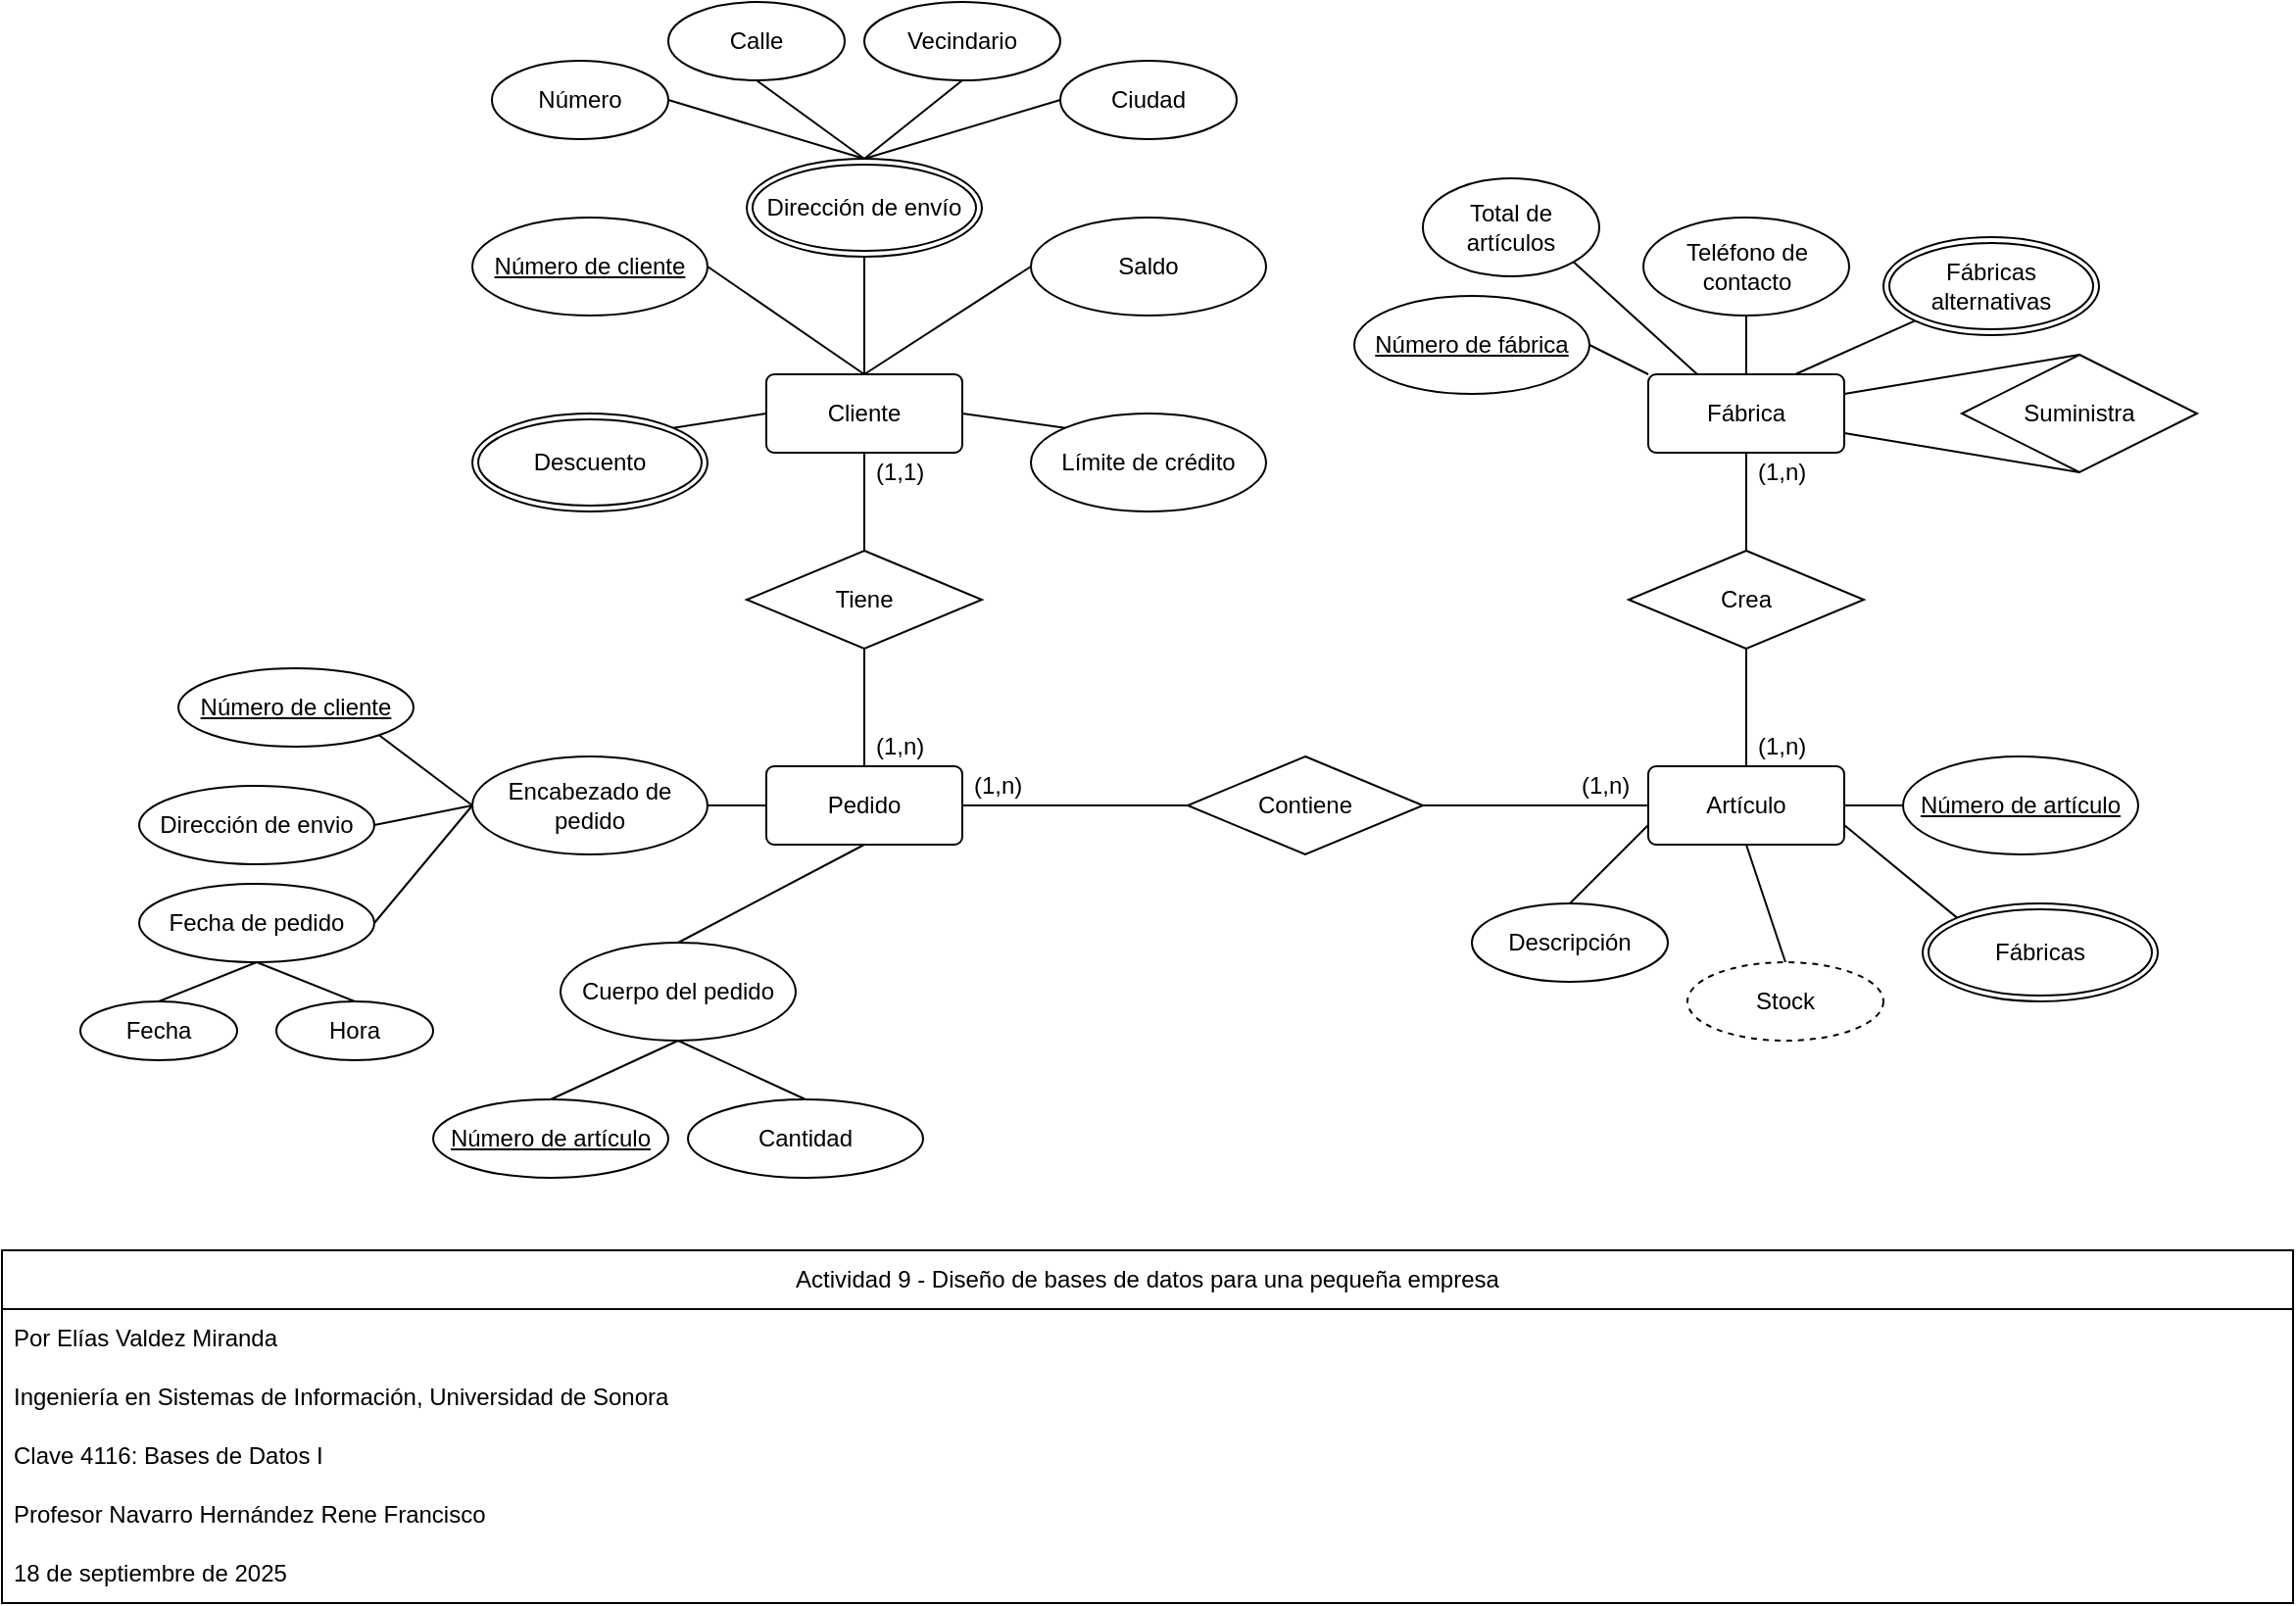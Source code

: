 <mxfile version="28.1.2">
  <diagram name="Página-1" id="q9wKB2y8I9tIrR55UYk9">
    <mxGraphModel dx="1281" dy="770" grid="1" gridSize="10" guides="1" tooltips="1" connect="1" arrows="1" fold="1" page="1" pageScale="1" pageWidth="1169" pageHeight="827" math="0" shadow="0">
      <root>
        <mxCell id="0" />
        <mxCell id="1" parent="0" />
        <mxCell id="KSBKpyr5LSnVgIoycmXs-1" value="Actividad 9 - Diseño de bases de datos para una pequeña empresa" style="swimlane;fontStyle=0;childLayout=stackLayout;horizontal=1;startSize=30;horizontalStack=0;resizeParent=1;resizeParentMax=0;resizeLast=0;collapsible=1;marginBottom=0;whiteSpace=wrap;html=1;" parent="1" vertex="1">
          <mxGeometry y="647" width="1169" height="180" as="geometry" />
        </mxCell>
        <mxCell id="KSBKpyr5LSnVgIoycmXs-2" value="Por Elías Valdez Miranda" style="text;strokeColor=none;fillColor=none;align=left;verticalAlign=middle;spacingLeft=4;spacingRight=4;overflow=hidden;points=[[0,0.5],[1,0.5]];portConstraint=eastwest;rotatable=0;whiteSpace=wrap;html=1;" parent="KSBKpyr5LSnVgIoycmXs-1" vertex="1">
          <mxGeometry y="30" width="1169" height="30" as="geometry" />
        </mxCell>
        <mxCell id="KSBKpyr5LSnVgIoycmXs-3" value="Ingeniería en Sistemas de Información, Universidad de Sonora" style="text;strokeColor=none;fillColor=none;align=left;verticalAlign=middle;spacingLeft=4;spacingRight=4;overflow=hidden;points=[[0,0.5],[1,0.5]];portConstraint=eastwest;rotatable=0;whiteSpace=wrap;html=1;" parent="KSBKpyr5LSnVgIoycmXs-1" vertex="1">
          <mxGeometry y="60" width="1169" height="30" as="geometry" />
        </mxCell>
        <mxCell id="KSBKpyr5LSnVgIoycmXs-4" value="Clave 4116: Bases de Datos I" style="text;strokeColor=none;fillColor=none;align=left;verticalAlign=middle;spacingLeft=4;spacingRight=4;overflow=hidden;points=[[0,0.5],[1,0.5]];portConstraint=eastwest;rotatable=0;whiteSpace=wrap;html=1;" parent="KSBKpyr5LSnVgIoycmXs-1" vertex="1">
          <mxGeometry y="90" width="1169" height="30" as="geometry" />
        </mxCell>
        <mxCell id="KSBKpyr5LSnVgIoycmXs-5" value="Profesor Navarro Hernández Rene Francisco" style="text;strokeColor=none;fillColor=none;align=left;verticalAlign=middle;spacingLeft=4;spacingRight=4;overflow=hidden;points=[[0,0.5],[1,0.5]];portConstraint=eastwest;rotatable=0;whiteSpace=wrap;html=1;" parent="KSBKpyr5LSnVgIoycmXs-1" vertex="1">
          <mxGeometry y="120" width="1169" height="30" as="geometry" />
        </mxCell>
        <mxCell id="KSBKpyr5LSnVgIoycmXs-6" value="18 de septiembre de 2025" style="text;strokeColor=none;fillColor=none;align=left;verticalAlign=middle;spacingLeft=4;spacingRight=4;overflow=hidden;points=[[0,0.5],[1,0.5]];portConstraint=eastwest;rotatable=0;whiteSpace=wrap;html=1;" parent="KSBKpyr5LSnVgIoycmXs-1" vertex="1">
          <mxGeometry y="150" width="1169" height="30" as="geometry" />
        </mxCell>
        <mxCell id="FS9AGndfqr0U76EZq8IF-3" value="Cliente" style="rounded=1;arcSize=10;whiteSpace=wrap;html=1;align=center;" parent="1" vertex="1">
          <mxGeometry x="390" y="200" width="100" height="40" as="geometry" />
        </mxCell>
        <mxCell id="FS9AGndfqr0U76EZq8IF-4" value="Artículo" style="rounded=1;arcSize=10;whiteSpace=wrap;html=1;align=center;" parent="1" vertex="1">
          <mxGeometry x="840" y="400" width="100" height="40" as="geometry" />
        </mxCell>
        <mxCell id="FS9AGndfqr0U76EZq8IF-5" value="Pedido" style="rounded=1;arcSize=10;whiteSpace=wrap;html=1;align=center;" parent="1" vertex="1">
          <mxGeometry x="390" y="400" width="100" height="40" as="geometry" />
        </mxCell>
        <mxCell id="FS9AGndfqr0U76EZq8IF-6" value="Fábrica" style="rounded=1;arcSize=10;whiteSpace=wrap;html=1;align=center;" parent="1" vertex="1">
          <mxGeometry x="840" y="200" width="100" height="40" as="geometry" />
        </mxCell>
        <mxCell id="FS9AGndfqr0U76EZq8IF-8" value="Número de cliente" style="ellipse;whiteSpace=wrap;html=1;align=center;fontStyle=4;" parent="1" vertex="1">
          <mxGeometry x="240" y="120" width="120" height="50" as="geometry" />
        </mxCell>
        <mxCell id="FS9AGndfqr0U76EZq8IF-10" value="Vecindario" style="ellipse;whiteSpace=wrap;html=1;align=center;" parent="1" vertex="1">
          <mxGeometry x="440" y="10" width="100" height="40" as="geometry" />
        </mxCell>
        <mxCell id="FS9AGndfqr0U76EZq8IF-11" value="Calle" style="ellipse;whiteSpace=wrap;html=1;align=center;" parent="1" vertex="1">
          <mxGeometry x="340" y="10" width="90" height="40" as="geometry" />
        </mxCell>
        <mxCell id="FS9AGndfqr0U76EZq8IF-12" value="Ciudad" style="ellipse;whiteSpace=wrap;html=1;align=center;" parent="1" vertex="1">
          <mxGeometry x="540" y="40" width="90" height="40" as="geometry" />
        </mxCell>
        <mxCell id="FS9AGndfqr0U76EZq8IF-13" value="Número" style="ellipse;whiteSpace=wrap;html=1;align=center;" parent="1" vertex="1">
          <mxGeometry x="250" y="40" width="90" height="40" as="geometry" />
        </mxCell>
        <mxCell id="FS9AGndfqr0U76EZq8IF-15" value="Dirección de envío" style="ellipse;shape=doubleEllipse;margin=3;whiteSpace=wrap;html=1;align=center;" parent="1" vertex="1">
          <mxGeometry x="380" y="90" width="120" height="50" as="geometry" />
        </mxCell>
        <mxCell id="FS9AGndfqr0U76EZq8IF-16" value="Saldo" style="ellipse;whiteSpace=wrap;html=1;align=center;" parent="1" vertex="1">
          <mxGeometry x="525" y="120" width="120" height="50" as="geometry" />
        </mxCell>
        <mxCell id="FS9AGndfqr0U76EZq8IF-18" value="" style="endArrow=none;html=1;rounded=0;exitX=0.5;exitY=0;exitDx=0;exitDy=0;entryX=0.5;entryY=1;entryDx=0;entryDy=0;" parent="1" source="FS9AGndfqr0U76EZq8IF-3" target="FS9AGndfqr0U76EZq8IF-15" edge="1">
          <mxGeometry width="50" height="50" relative="1" as="geometry">
            <mxPoint x="720" y="220" as="sourcePoint" />
            <mxPoint x="770" y="170" as="targetPoint" />
          </mxGeometry>
        </mxCell>
        <mxCell id="FS9AGndfqr0U76EZq8IF-19" value="" style="endArrow=none;html=1;rounded=0;exitX=1;exitY=0.5;exitDx=0;exitDy=0;entryX=0.5;entryY=0;entryDx=0;entryDy=0;" parent="1" source="FS9AGndfqr0U76EZq8IF-8" target="FS9AGndfqr0U76EZq8IF-3" edge="1">
          <mxGeometry width="50" height="50" relative="1" as="geometry">
            <mxPoint x="720" y="220" as="sourcePoint" />
            <mxPoint x="770" y="170" as="targetPoint" />
          </mxGeometry>
        </mxCell>
        <mxCell id="FS9AGndfqr0U76EZq8IF-20" value="" style="endArrow=none;html=1;rounded=0;exitX=0.5;exitY=0;exitDx=0;exitDy=0;entryX=0;entryY=0.5;entryDx=0;entryDy=0;" parent="1" source="FS9AGndfqr0U76EZq8IF-3" target="FS9AGndfqr0U76EZq8IF-16" edge="1">
          <mxGeometry width="50" height="50" relative="1" as="geometry">
            <mxPoint x="720" y="220" as="sourcePoint" />
            <mxPoint x="770" y="170" as="targetPoint" />
          </mxGeometry>
        </mxCell>
        <mxCell id="FS9AGndfqr0U76EZq8IF-21" value="" style="endArrow=none;html=1;rounded=0;exitX=1;exitY=0.5;exitDx=0;exitDy=0;entryX=0.5;entryY=0;entryDx=0;entryDy=0;" parent="1" source="FS9AGndfqr0U76EZq8IF-13" target="FS9AGndfqr0U76EZq8IF-15" edge="1">
          <mxGeometry width="50" height="50" relative="1" as="geometry">
            <mxPoint x="720" y="220" as="sourcePoint" />
            <mxPoint x="770" y="170" as="targetPoint" />
          </mxGeometry>
        </mxCell>
        <mxCell id="FS9AGndfqr0U76EZq8IF-22" value="" style="endArrow=none;html=1;rounded=0;exitX=0.5;exitY=0;exitDx=0;exitDy=0;entryX=0;entryY=0.5;entryDx=0;entryDy=0;" parent="1" source="FS9AGndfqr0U76EZq8IF-15" target="FS9AGndfqr0U76EZq8IF-12" edge="1">
          <mxGeometry width="50" height="50" relative="1" as="geometry">
            <mxPoint x="720" y="220" as="sourcePoint" />
            <mxPoint x="770" y="170" as="targetPoint" />
          </mxGeometry>
        </mxCell>
        <mxCell id="FS9AGndfqr0U76EZq8IF-23" value="" style="endArrow=none;html=1;rounded=0;exitX=0.5;exitY=1;exitDx=0;exitDy=0;entryX=0.5;entryY=0;entryDx=0;entryDy=0;" parent="1" source="FS9AGndfqr0U76EZq8IF-11" target="FS9AGndfqr0U76EZq8IF-15" edge="1">
          <mxGeometry width="50" height="50" relative="1" as="geometry">
            <mxPoint x="720" y="220" as="sourcePoint" />
            <mxPoint x="770" y="170" as="targetPoint" />
          </mxGeometry>
        </mxCell>
        <mxCell id="FS9AGndfqr0U76EZq8IF-24" value="" style="endArrow=none;html=1;rounded=0;exitX=0.5;exitY=1;exitDx=0;exitDy=0;entryX=0.5;entryY=0;entryDx=0;entryDy=0;" parent="1" source="FS9AGndfqr0U76EZq8IF-10" target="FS9AGndfqr0U76EZq8IF-15" edge="1">
          <mxGeometry width="50" height="50" relative="1" as="geometry">
            <mxPoint x="720" y="220" as="sourcePoint" />
            <mxPoint x="770" y="170" as="targetPoint" />
          </mxGeometry>
        </mxCell>
        <mxCell id="FS9AGndfqr0U76EZq8IF-25" value="Descuento" style="ellipse;shape=doubleEllipse;margin=3;whiteSpace=wrap;html=1;align=center;" parent="1" vertex="1">
          <mxGeometry x="240" y="220" width="120" height="50" as="geometry" />
        </mxCell>
        <mxCell id="FS9AGndfqr0U76EZq8IF-26" value="Límite de crédito" style="ellipse;whiteSpace=wrap;html=1;align=center;" parent="1" vertex="1">
          <mxGeometry x="525" y="220" width="120" height="50" as="geometry" />
        </mxCell>
        <mxCell id="FS9AGndfqr0U76EZq8IF-27" value="" style="endArrow=none;html=1;rounded=0;exitX=1;exitY=0.5;exitDx=0;exitDy=0;entryX=0;entryY=0;entryDx=0;entryDy=0;" parent="1" source="FS9AGndfqr0U76EZq8IF-3" target="FS9AGndfqr0U76EZq8IF-26" edge="1">
          <mxGeometry width="50" height="50" relative="1" as="geometry">
            <mxPoint x="720" y="220" as="sourcePoint" />
            <mxPoint x="770" y="170" as="targetPoint" />
          </mxGeometry>
        </mxCell>
        <mxCell id="FS9AGndfqr0U76EZq8IF-28" value="" style="endArrow=none;html=1;rounded=0;exitX=0;exitY=0.5;exitDx=0;exitDy=0;entryX=1;entryY=0;entryDx=0;entryDy=0;" parent="1" source="FS9AGndfqr0U76EZq8IF-3" target="FS9AGndfqr0U76EZq8IF-25" edge="1">
          <mxGeometry width="50" height="50" relative="1" as="geometry">
            <mxPoint x="530" y="250" as="sourcePoint" />
            <mxPoint x="565" y="275" as="targetPoint" />
          </mxGeometry>
        </mxCell>
        <mxCell id="FS9AGndfqr0U76EZq8IF-29" value="Tiene" style="shape=rhombus;perimeter=rhombusPerimeter;whiteSpace=wrap;html=1;align=center;" parent="1" vertex="1">
          <mxGeometry x="380" y="290" width="120" height="50" as="geometry" />
        </mxCell>
        <mxCell id="FS9AGndfqr0U76EZq8IF-32" value="Encabezado de pedido" style="ellipse;whiteSpace=wrap;html=1;align=center;" parent="1" vertex="1">
          <mxGeometry x="240" y="395" width="120" height="50" as="geometry" />
        </mxCell>
        <mxCell id="FS9AGndfqr0U76EZq8IF-33" value="Cuerpo del pedido" style="ellipse;whiteSpace=wrap;html=1;align=center;" parent="1" vertex="1">
          <mxGeometry x="285" y="490" width="120" height="50" as="geometry" />
        </mxCell>
        <mxCell id="FS9AGndfqr0U76EZq8IF-37" value="Dirección de envio" style="ellipse;whiteSpace=wrap;html=1;align=center;" parent="1" vertex="1">
          <mxGeometry x="70" y="410" width="120" height="40" as="geometry" />
        </mxCell>
        <mxCell id="FS9AGndfqr0U76EZq8IF-38" value="Fecha de pedido" style="ellipse;whiteSpace=wrap;html=1;align=center;" parent="1" vertex="1">
          <mxGeometry x="70" y="460" width="120" height="40" as="geometry" />
        </mxCell>
        <mxCell id="FS9AGndfqr0U76EZq8IF-39" value="Fecha" style="ellipse;whiteSpace=wrap;html=1;align=center;" parent="1" vertex="1">
          <mxGeometry x="40" y="520" width="80" height="30" as="geometry" />
        </mxCell>
        <mxCell id="FS9AGndfqr0U76EZq8IF-40" value="Hora" style="ellipse;whiteSpace=wrap;html=1;align=center;" parent="1" vertex="1">
          <mxGeometry x="140" y="520" width="80" height="30" as="geometry" />
        </mxCell>
        <mxCell id="FS9AGndfqr0U76EZq8IF-42" value="" style="endArrow=none;html=1;rounded=0;entryX=0;entryY=0.5;entryDx=0;entryDy=0;exitX=1;exitY=1;exitDx=0;exitDy=0;" parent="1" source="yl_93fwstXg7UnzgMIi--2" target="FS9AGndfqr0U76EZq8IF-32" edge="1">
          <mxGeometry width="50" height="50" relative="1" as="geometry">
            <mxPoint x="190" y="380" as="sourcePoint" />
            <mxPoint x="410" y="340" as="targetPoint" />
          </mxGeometry>
        </mxCell>
        <mxCell id="FS9AGndfqr0U76EZq8IF-43" value="" style="endArrow=none;html=1;rounded=0;exitX=1;exitY=0.5;exitDx=0;exitDy=0;" parent="1" source="FS9AGndfqr0U76EZq8IF-37" edge="1">
          <mxGeometry width="50" height="50" relative="1" as="geometry">
            <mxPoint x="360" y="390" as="sourcePoint" />
            <mxPoint x="240" y="420" as="targetPoint" />
          </mxGeometry>
        </mxCell>
        <mxCell id="FS9AGndfqr0U76EZq8IF-44" value="" style="endArrow=none;html=1;rounded=0;exitX=1;exitY=0.5;exitDx=0;exitDy=0;entryX=0;entryY=0.5;entryDx=0;entryDy=0;" parent="1" source="FS9AGndfqr0U76EZq8IF-38" target="FS9AGndfqr0U76EZq8IF-32" edge="1">
          <mxGeometry width="50" height="50" relative="1" as="geometry">
            <mxPoint x="300" y="430" as="sourcePoint" />
            <mxPoint x="350" y="380" as="targetPoint" />
          </mxGeometry>
        </mxCell>
        <mxCell id="FS9AGndfqr0U76EZq8IF-45" value="" style="endArrow=none;html=1;rounded=0;exitX=0.5;exitY=1;exitDx=0;exitDy=0;entryX=0.5;entryY=0;entryDx=0;entryDy=0;" parent="1" source="FS9AGndfqr0U76EZq8IF-38" target="FS9AGndfqr0U76EZq8IF-39" edge="1">
          <mxGeometry width="50" height="50" relative="1" as="geometry">
            <mxPoint x="300" y="430" as="sourcePoint" />
            <mxPoint x="350" y="380" as="targetPoint" />
          </mxGeometry>
        </mxCell>
        <mxCell id="FS9AGndfqr0U76EZq8IF-46" value="" style="endArrow=none;html=1;rounded=0;exitX=0.5;exitY=1;exitDx=0;exitDy=0;entryX=0.5;entryY=0;entryDx=0;entryDy=0;" parent="1" source="FS9AGndfqr0U76EZq8IF-38" target="FS9AGndfqr0U76EZq8IF-40" edge="1">
          <mxGeometry width="50" height="50" relative="1" as="geometry">
            <mxPoint x="300" y="430" as="sourcePoint" />
            <mxPoint x="350" y="380" as="targetPoint" />
          </mxGeometry>
        </mxCell>
        <mxCell id="FS9AGndfqr0U76EZq8IF-47" value="" style="endArrow=none;html=1;rounded=0;exitX=1;exitY=0.5;exitDx=0;exitDy=0;entryX=0;entryY=0.5;entryDx=0;entryDy=0;" parent="1" source="FS9AGndfqr0U76EZq8IF-32" target="FS9AGndfqr0U76EZq8IF-5" edge="1">
          <mxGeometry width="50" height="50" relative="1" as="geometry">
            <mxPoint x="310" y="360" as="sourcePoint" />
            <mxPoint x="360" y="310" as="targetPoint" />
          </mxGeometry>
        </mxCell>
        <mxCell id="FS9AGndfqr0U76EZq8IF-50" value="" style="endArrow=none;html=1;rounded=0;exitX=0.5;exitY=0;exitDx=0;exitDy=0;entryX=0.5;entryY=1;entryDx=0;entryDy=0;" parent="1" source="FS9AGndfqr0U76EZq8IF-33" target="FS9AGndfqr0U76EZq8IF-5" edge="1">
          <mxGeometry width="50" height="50" relative="1" as="geometry">
            <mxPoint x="450" y="400" as="sourcePoint" />
            <mxPoint x="500" y="350" as="targetPoint" />
          </mxGeometry>
        </mxCell>
        <mxCell id="FS9AGndfqr0U76EZq8IF-53" value="Cantidad" style="ellipse;whiteSpace=wrap;html=1;align=center;" parent="1" vertex="1">
          <mxGeometry x="350" y="570" width="120" height="40" as="geometry" />
        </mxCell>
        <mxCell id="FS9AGndfqr0U76EZq8IF-54" value="" style="endArrow=none;html=1;rounded=0;exitX=0.5;exitY=0;exitDx=0;exitDy=0;entryX=0.5;entryY=1;entryDx=0;entryDy=0;" parent="1" source="yl_93fwstXg7UnzgMIi--4" target="FS9AGndfqr0U76EZq8IF-33" edge="1">
          <mxGeometry width="50" height="50" relative="1" as="geometry">
            <mxPoint x="280" y="570" as="sourcePoint" />
            <mxPoint x="425" y="470" as="targetPoint" />
          </mxGeometry>
        </mxCell>
        <mxCell id="FS9AGndfqr0U76EZq8IF-55" value="" style="endArrow=none;html=1;rounded=0;exitX=0.5;exitY=1;exitDx=0;exitDy=0;entryX=0.5;entryY=0;entryDx=0;entryDy=0;" parent="1" source="FS9AGndfqr0U76EZq8IF-33" target="FS9AGndfqr0U76EZq8IF-53" edge="1">
          <mxGeometry width="50" height="50" relative="1" as="geometry">
            <mxPoint x="375" y="520" as="sourcePoint" />
            <mxPoint x="425" y="470" as="targetPoint" />
          </mxGeometry>
        </mxCell>
        <mxCell id="FS9AGndfqr0U76EZq8IF-57" value="Contiene" style="shape=rhombus;perimeter=rhombusPerimeter;whiteSpace=wrap;html=1;align=center;" parent="1" vertex="1">
          <mxGeometry x="605" y="395" width="120" height="50" as="geometry" />
        </mxCell>
        <mxCell id="FS9AGndfqr0U76EZq8IF-59" value="Crea" style="shape=rhombus;perimeter=rhombusPerimeter;whiteSpace=wrap;html=1;align=center;" parent="1" vertex="1">
          <mxGeometry x="830" y="290" width="120" height="50" as="geometry" />
        </mxCell>
        <mxCell id="FS9AGndfqr0U76EZq8IF-60" value="Número de fábrica" style="ellipse;whiteSpace=wrap;html=1;align=center;fontStyle=4;" parent="1" vertex="1">
          <mxGeometry x="690" y="160" width="120" height="50" as="geometry" />
        </mxCell>
        <mxCell id="FS9AGndfqr0U76EZq8IF-65" value="Número de artículo" style="ellipse;whiteSpace=wrap;html=1;align=center;fontStyle=4;" parent="1" vertex="1">
          <mxGeometry x="970" y="395" width="120" height="50" as="geometry" />
        </mxCell>
        <mxCell id="FS9AGndfqr0U76EZq8IF-66" value="" style="endArrow=none;html=1;rounded=0;entryX=0;entryY=0;entryDx=0;entryDy=0;exitX=1;exitY=0.5;exitDx=0;exitDy=0;" parent="1" source="FS9AGndfqr0U76EZq8IF-60" target="FS9AGndfqr0U76EZq8IF-6" edge="1">
          <mxGeometry width="50" height="50" relative="1" as="geometry">
            <mxPoint x="640" y="420" as="sourcePoint" />
            <mxPoint x="690" y="370" as="targetPoint" />
          </mxGeometry>
        </mxCell>
        <mxCell id="FS9AGndfqr0U76EZq8IF-67" value="" style="endArrow=none;html=1;rounded=0;entryX=0.5;entryY=0;entryDx=0;entryDy=0;exitX=0.5;exitY=1;exitDx=0;exitDy=0;" parent="1" source="yl_93fwstXg7UnzgMIi--6" target="FS9AGndfqr0U76EZq8IF-6" edge="1">
          <mxGeometry width="50" height="50" relative="1" as="geometry">
            <mxPoint x="900" y="180" as="sourcePoint" />
            <mxPoint x="880" y="320" as="targetPoint" />
          </mxGeometry>
        </mxCell>
        <mxCell id="FS9AGndfqr0U76EZq8IF-72" value="Descripción" style="ellipse;whiteSpace=wrap;html=1;align=center;" parent="1" vertex="1">
          <mxGeometry x="750" y="470" width="100" height="40" as="geometry" />
        </mxCell>
        <mxCell id="FS9AGndfqr0U76EZq8IF-73" value="" style="endArrow=none;html=1;rounded=0;entryX=0;entryY=0.5;entryDx=0;entryDy=0;exitX=1;exitY=0.5;exitDx=0;exitDy=0;" parent="1" source="FS9AGndfqr0U76EZq8IF-4" target="FS9AGndfqr0U76EZq8IF-65" edge="1">
          <mxGeometry width="50" height="50" relative="1" as="geometry">
            <mxPoint x="820" y="425" as="sourcePoint" />
            <mxPoint x="870" y="375" as="targetPoint" />
          </mxGeometry>
        </mxCell>
        <mxCell id="FS9AGndfqr0U76EZq8IF-74" value="" style="endArrow=none;html=1;rounded=0;exitX=0.5;exitY=0;exitDx=0;exitDy=0;entryX=0;entryY=0.75;entryDx=0;entryDy=0;" parent="1" source="FS9AGndfqr0U76EZq8IF-72" target="FS9AGndfqr0U76EZq8IF-4" edge="1">
          <mxGeometry width="50" height="50" relative="1" as="geometry">
            <mxPoint x="760" y="425" as="sourcePoint" />
            <mxPoint x="810" y="375" as="targetPoint" />
          </mxGeometry>
        </mxCell>
        <mxCell id="FS9AGndfqr0U76EZq8IF-75" value="" style="endArrow=none;html=1;rounded=0;entryX=0.5;entryY=1;entryDx=0;entryDy=0;exitX=0.5;exitY=0;exitDx=0;exitDy=0;" parent="1" source="yl_93fwstXg7UnzgMIi--11" target="FS9AGndfqr0U76EZq8IF-4" edge="1">
          <mxGeometry width="50" height="50" relative="1" as="geometry">
            <mxPoint x="910" y="505" as="sourcePoint" />
            <mxPoint x="810" y="375" as="targetPoint" />
          </mxGeometry>
        </mxCell>
        <mxCell id="bOq7ALyhNgpxYaJglNrt-1" value="Suministra" style="shape=rhombus;perimeter=rhombusPerimeter;whiteSpace=wrap;html=1;align=center;" parent="1" vertex="1">
          <mxGeometry x="1000" y="190" width="120" height="60" as="geometry" />
        </mxCell>
        <mxCell id="bOq7ALyhNgpxYaJglNrt-4" value="" style="endArrow=none;html=1;rounded=0;entryX=0.5;entryY=0;entryDx=0;entryDy=0;exitX=1;exitY=0.25;exitDx=0;exitDy=0;" parent="1" source="FS9AGndfqr0U76EZq8IF-6" target="bOq7ALyhNgpxYaJglNrt-1" edge="1">
          <mxGeometry width="50" height="50" relative="1" as="geometry">
            <mxPoint x="890" y="300" as="sourcePoint" />
            <mxPoint x="940" y="250" as="targetPoint" />
          </mxGeometry>
        </mxCell>
        <mxCell id="bOq7ALyhNgpxYaJglNrt-5" value="" style="endArrow=none;html=1;rounded=0;entryX=1;entryY=0.75;entryDx=0;entryDy=0;exitX=0.5;exitY=1;exitDx=0;exitDy=0;" parent="1" source="bOq7ALyhNgpxYaJglNrt-1" target="FS9AGndfqr0U76EZq8IF-6" edge="1">
          <mxGeometry width="50" height="50" relative="1" as="geometry">
            <mxPoint x="890" y="300" as="sourcePoint" />
            <mxPoint x="940" y="250" as="targetPoint" />
          </mxGeometry>
        </mxCell>
        <mxCell id="bOq7ALyhNgpxYaJglNrt-9" value="Fábricas" style="ellipse;shape=doubleEllipse;margin=3;whiteSpace=wrap;html=1;align=center;" parent="1" vertex="1">
          <mxGeometry x="980" y="470" width="120" height="50" as="geometry" />
        </mxCell>
        <mxCell id="bOq7ALyhNgpxYaJglNrt-10" value="" style="endArrow=none;html=1;rounded=0;exitX=0;exitY=0;exitDx=0;exitDy=0;entryX=1;entryY=0.75;entryDx=0;entryDy=0;" parent="1" source="bOq7ALyhNgpxYaJglNrt-9" target="FS9AGndfqr0U76EZq8IF-4" edge="1">
          <mxGeometry width="50" height="50" relative="1" as="geometry">
            <mxPoint x="700" y="375" as="sourcePoint" />
            <mxPoint x="750" y="325" as="targetPoint" />
          </mxGeometry>
        </mxCell>
        <mxCell id="bOq7ALyhNgpxYaJglNrt-12" value="Fábricas alternativas" style="ellipse;shape=doubleEllipse;margin=3;whiteSpace=wrap;html=1;align=center;" parent="1" vertex="1">
          <mxGeometry x="960" y="130" width="110" height="50" as="geometry" />
        </mxCell>
        <mxCell id="bOq7ALyhNgpxYaJglNrt-13" value="" style="endArrow=none;html=1;rounded=0;entryX=0;entryY=1;entryDx=0;entryDy=0;exitX=0.75;exitY=0;exitDx=0;exitDy=0;" parent="1" source="FS9AGndfqr0U76EZq8IF-6" target="bOq7ALyhNgpxYaJglNrt-12" edge="1">
          <mxGeometry width="50" height="50" relative="1" as="geometry">
            <mxPoint x="580" y="320" as="sourcePoint" />
            <mxPoint x="630" y="270" as="targetPoint" />
          </mxGeometry>
        </mxCell>
        <mxCell id="bOq7ALyhNgpxYaJglNrt-14" value="" style="endArrow=none;html=1;rounded=0;entryX=0.5;entryY=1;entryDx=0;entryDy=0;exitX=0.5;exitY=0;exitDx=0;exitDy=0;" parent="1" source="FS9AGndfqr0U76EZq8IF-29" target="FS9AGndfqr0U76EZq8IF-3" edge="1">
          <mxGeometry width="50" height="50" relative="1" as="geometry">
            <mxPoint x="520" y="430" as="sourcePoint" />
            <mxPoint x="570" y="380" as="targetPoint" />
          </mxGeometry>
        </mxCell>
        <mxCell id="bOq7ALyhNgpxYaJglNrt-15" value="" style="endArrow=none;html=1;rounded=0;exitX=0.5;exitY=1;exitDx=0;exitDy=0;entryX=0.5;entryY=0;entryDx=0;entryDy=0;" parent="1" source="FS9AGndfqr0U76EZq8IF-29" target="FS9AGndfqr0U76EZq8IF-5" edge="1">
          <mxGeometry width="50" height="50" relative="1" as="geometry">
            <mxPoint x="520" y="410" as="sourcePoint" />
            <mxPoint x="570" y="360" as="targetPoint" />
          </mxGeometry>
        </mxCell>
        <mxCell id="bOq7ALyhNgpxYaJglNrt-16" value="" style="endArrow=none;html=1;rounded=0;exitX=1;exitY=0.5;exitDx=0;exitDy=0;entryX=0;entryY=0.5;entryDx=0;entryDy=0;" parent="1" source="FS9AGndfqr0U76EZq8IF-5" target="FS9AGndfqr0U76EZq8IF-57" edge="1">
          <mxGeometry width="50" height="50" relative="1" as="geometry">
            <mxPoint x="520" y="400" as="sourcePoint" />
            <mxPoint x="570" y="350" as="targetPoint" />
          </mxGeometry>
        </mxCell>
        <mxCell id="bOq7ALyhNgpxYaJglNrt-17" value="" style="endArrow=none;html=1;rounded=0;exitX=1;exitY=0.5;exitDx=0;exitDy=0;entryX=0;entryY=0.5;entryDx=0;entryDy=0;" parent="1" source="FS9AGndfqr0U76EZq8IF-57" target="FS9AGndfqr0U76EZq8IF-4" edge="1">
          <mxGeometry width="50" height="50" relative="1" as="geometry">
            <mxPoint x="720" y="410" as="sourcePoint" />
            <mxPoint x="770" y="360" as="targetPoint" />
          </mxGeometry>
        </mxCell>
        <mxCell id="bOq7ALyhNgpxYaJglNrt-18" value="" style="endArrow=none;html=1;rounded=0;exitX=0.5;exitY=0;exitDx=0;exitDy=0;entryX=0.5;entryY=1;entryDx=0;entryDy=0;" parent="1" source="FS9AGndfqr0U76EZq8IF-4" target="FS9AGndfqr0U76EZq8IF-59" edge="1">
          <mxGeometry width="50" height="50" relative="1" as="geometry">
            <mxPoint x="770" y="340" as="sourcePoint" />
            <mxPoint x="820" y="290" as="targetPoint" />
          </mxGeometry>
        </mxCell>
        <mxCell id="bOq7ALyhNgpxYaJglNrt-19" value="" style="endArrow=none;html=1;rounded=0;entryX=0.5;entryY=0;entryDx=0;entryDy=0;exitX=0.5;exitY=1;exitDx=0;exitDy=0;" parent="1" source="FS9AGndfqr0U76EZq8IF-6" target="FS9AGndfqr0U76EZq8IF-59" edge="1">
          <mxGeometry width="50" height="50" relative="1" as="geometry">
            <mxPoint x="800" y="360" as="sourcePoint" />
            <mxPoint x="850" y="310" as="targetPoint" />
          </mxGeometry>
        </mxCell>
        <mxCell id="bOq7ALyhNgpxYaJglNrt-20" value="(1,n)" style="text;strokeColor=none;fillColor=none;align=left;verticalAlign=middle;spacingLeft=4;spacingRight=4;overflow=hidden;points=[[0,0.5],[1,0.5]];portConstraint=eastwest;rotatable=0;whiteSpace=wrap;html=1;" parent="1" vertex="1">
          <mxGeometry x="440" y="380" width="40" height="20" as="geometry" />
        </mxCell>
        <mxCell id="bOq7ALyhNgpxYaJglNrt-21" value="(1,1)" style="text;strokeColor=none;fillColor=none;align=left;verticalAlign=middle;spacingLeft=4;spacingRight=4;overflow=hidden;points=[[0,0.5],[1,0.5]];portConstraint=eastwest;rotatable=0;whiteSpace=wrap;html=1;" parent="1" vertex="1">
          <mxGeometry x="440" y="240" width="40" height="20" as="geometry" />
        </mxCell>
        <mxCell id="bOq7ALyhNgpxYaJglNrt-22" value="(1,n)" style="text;strokeColor=none;fillColor=none;align=left;verticalAlign=middle;spacingLeft=4;spacingRight=4;overflow=hidden;points=[[0,0.5],[1,0.5]];portConstraint=eastwest;rotatable=0;whiteSpace=wrap;html=1;" parent="1" vertex="1">
          <mxGeometry x="800" y="400" width="40" height="20" as="geometry" />
        </mxCell>
        <mxCell id="bOq7ALyhNgpxYaJglNrt-24" value="(1,n)" style="text;strokeColor=none;fillColor=none;align=left;verticalAlign=middle;spacingLeft=4;spacingRight=4;overflow=hidden;points=[[0,0.5],[1,0.5]];portConstraint=eastwest;rotatable=0;whiteSpace=wrap;html=1;" parent="1" vertex="1">
          <mxGeometry x="490" y="400" width="40" height="20" as="geometry" />
        </mxCell>
        <mxCell id="bOq7ALyhNgpxYaJglNrt-25" value="(1,n)" style="text;strokeColor=none;fillColor=none;align=left;verticalAlign=middle;spacingLeft=4;spacingRight=4;overflow=hidden;points=[[0,0.5],[1,0.5]];portConstraint=eastwest;rotatable=0;whiteSpace=wrap;html=1;" parent="1" vertex="1">
          <mxGeometry x="890" y="380" width="40" height="20" as="geometry" />
        </mxCell>
        <mxCell id="bOq7ALyhNgpxYaJglNrt-26" value="(1,n)" style="text;strokeColor=none;fillColor=none;align=left;verticalAlign=middle;spacingLeft=4;spacingRight=4;overflow=hidden;points=[[0,0.5],[1,0.5]];portConstraint=eastwest;rotatable=0;whiteSpace=wrap;html=1;" parent="1" vertex="1">
          <mxGeometry x="890" y="240" width="40" height="20" as="geometry" />
        </mxCell>
        <mxCell id="yl_93fwstXg7UnzgMIi--2" value="Número de cliente" style="ellipse;whiteSpace=wrap;html=1;align=center;fontStyle=4;" parent="1" vertex="1">
          <mxGeometry x="90" y="350" width="120" height="40" as="geometry" />
        </mxCell>
        <mxCell id="yl_93fwstXg7UnzgMIi--4" value="Número de artículo" style="ellipse;whiteSpace=wrap;html=1;align=center;fontStyle=4;" parent="1" vertex="1">
          <mxGeometry x="220" y="570" width="120" height="40" as="geometry" />
        </mxCell>
        <mxCell id="yl_93fwstXg7UnzgMIi--6" value="Teléfono de contacto" style="ellipse;whiteSpace=wrap;html=1;align=center;" parent="1" vertex="1">
          <mxGeometry x="837.5" y="120" width="105" height="50" as="geometry" />
        </mxCell>
        <mxCell id="yl_93fwstXg7UnzgMIi--9" value="Total de artículos" style="ellipse;whiteSpace=wrap;html=1;align=center;" parent="1" vertex="1">
          <mxGeometry x="725" y="100" width="90" height="50" as="geometry" />
        </mxCell>
        <mxCell id="yl_93fwstXg7UnzgMIi--10" value="" style="endArrow=none;html=1;rounded=0;entryX=0.25;entryY=0;entryDx=0;entryDy=0;exitX=1;exitY=1;exitDx=0;exitDy=0;" parent="1" source="yl_93fwstXg7UnzgMIi--9" target="FS9AGndfqr0U76EZq8IF-6" edge="1">
          <mxGeometry width="50" height="50" relative="1" as="geometry">
            <mxPoint x="650" y="310" as="sourcePoint" />
            <mxPoint x="700" y="260" as="targetPoint" />
          </mxGeometry>
        </mxCell>
        <mxCell id="yl_93fwstXg7UnzgMIi--11" value="Stock" style="ellipse;whiteSpace=wrap;html=1;align=center;dashed=1;" parent="1" vertex="1">
          <mxGeometry x="860" y="500" width="100" height="40" as="geometry" />
        </mxCell>
      </root>
    </mxGraphModel>
  </diagram>
</mxfile>
